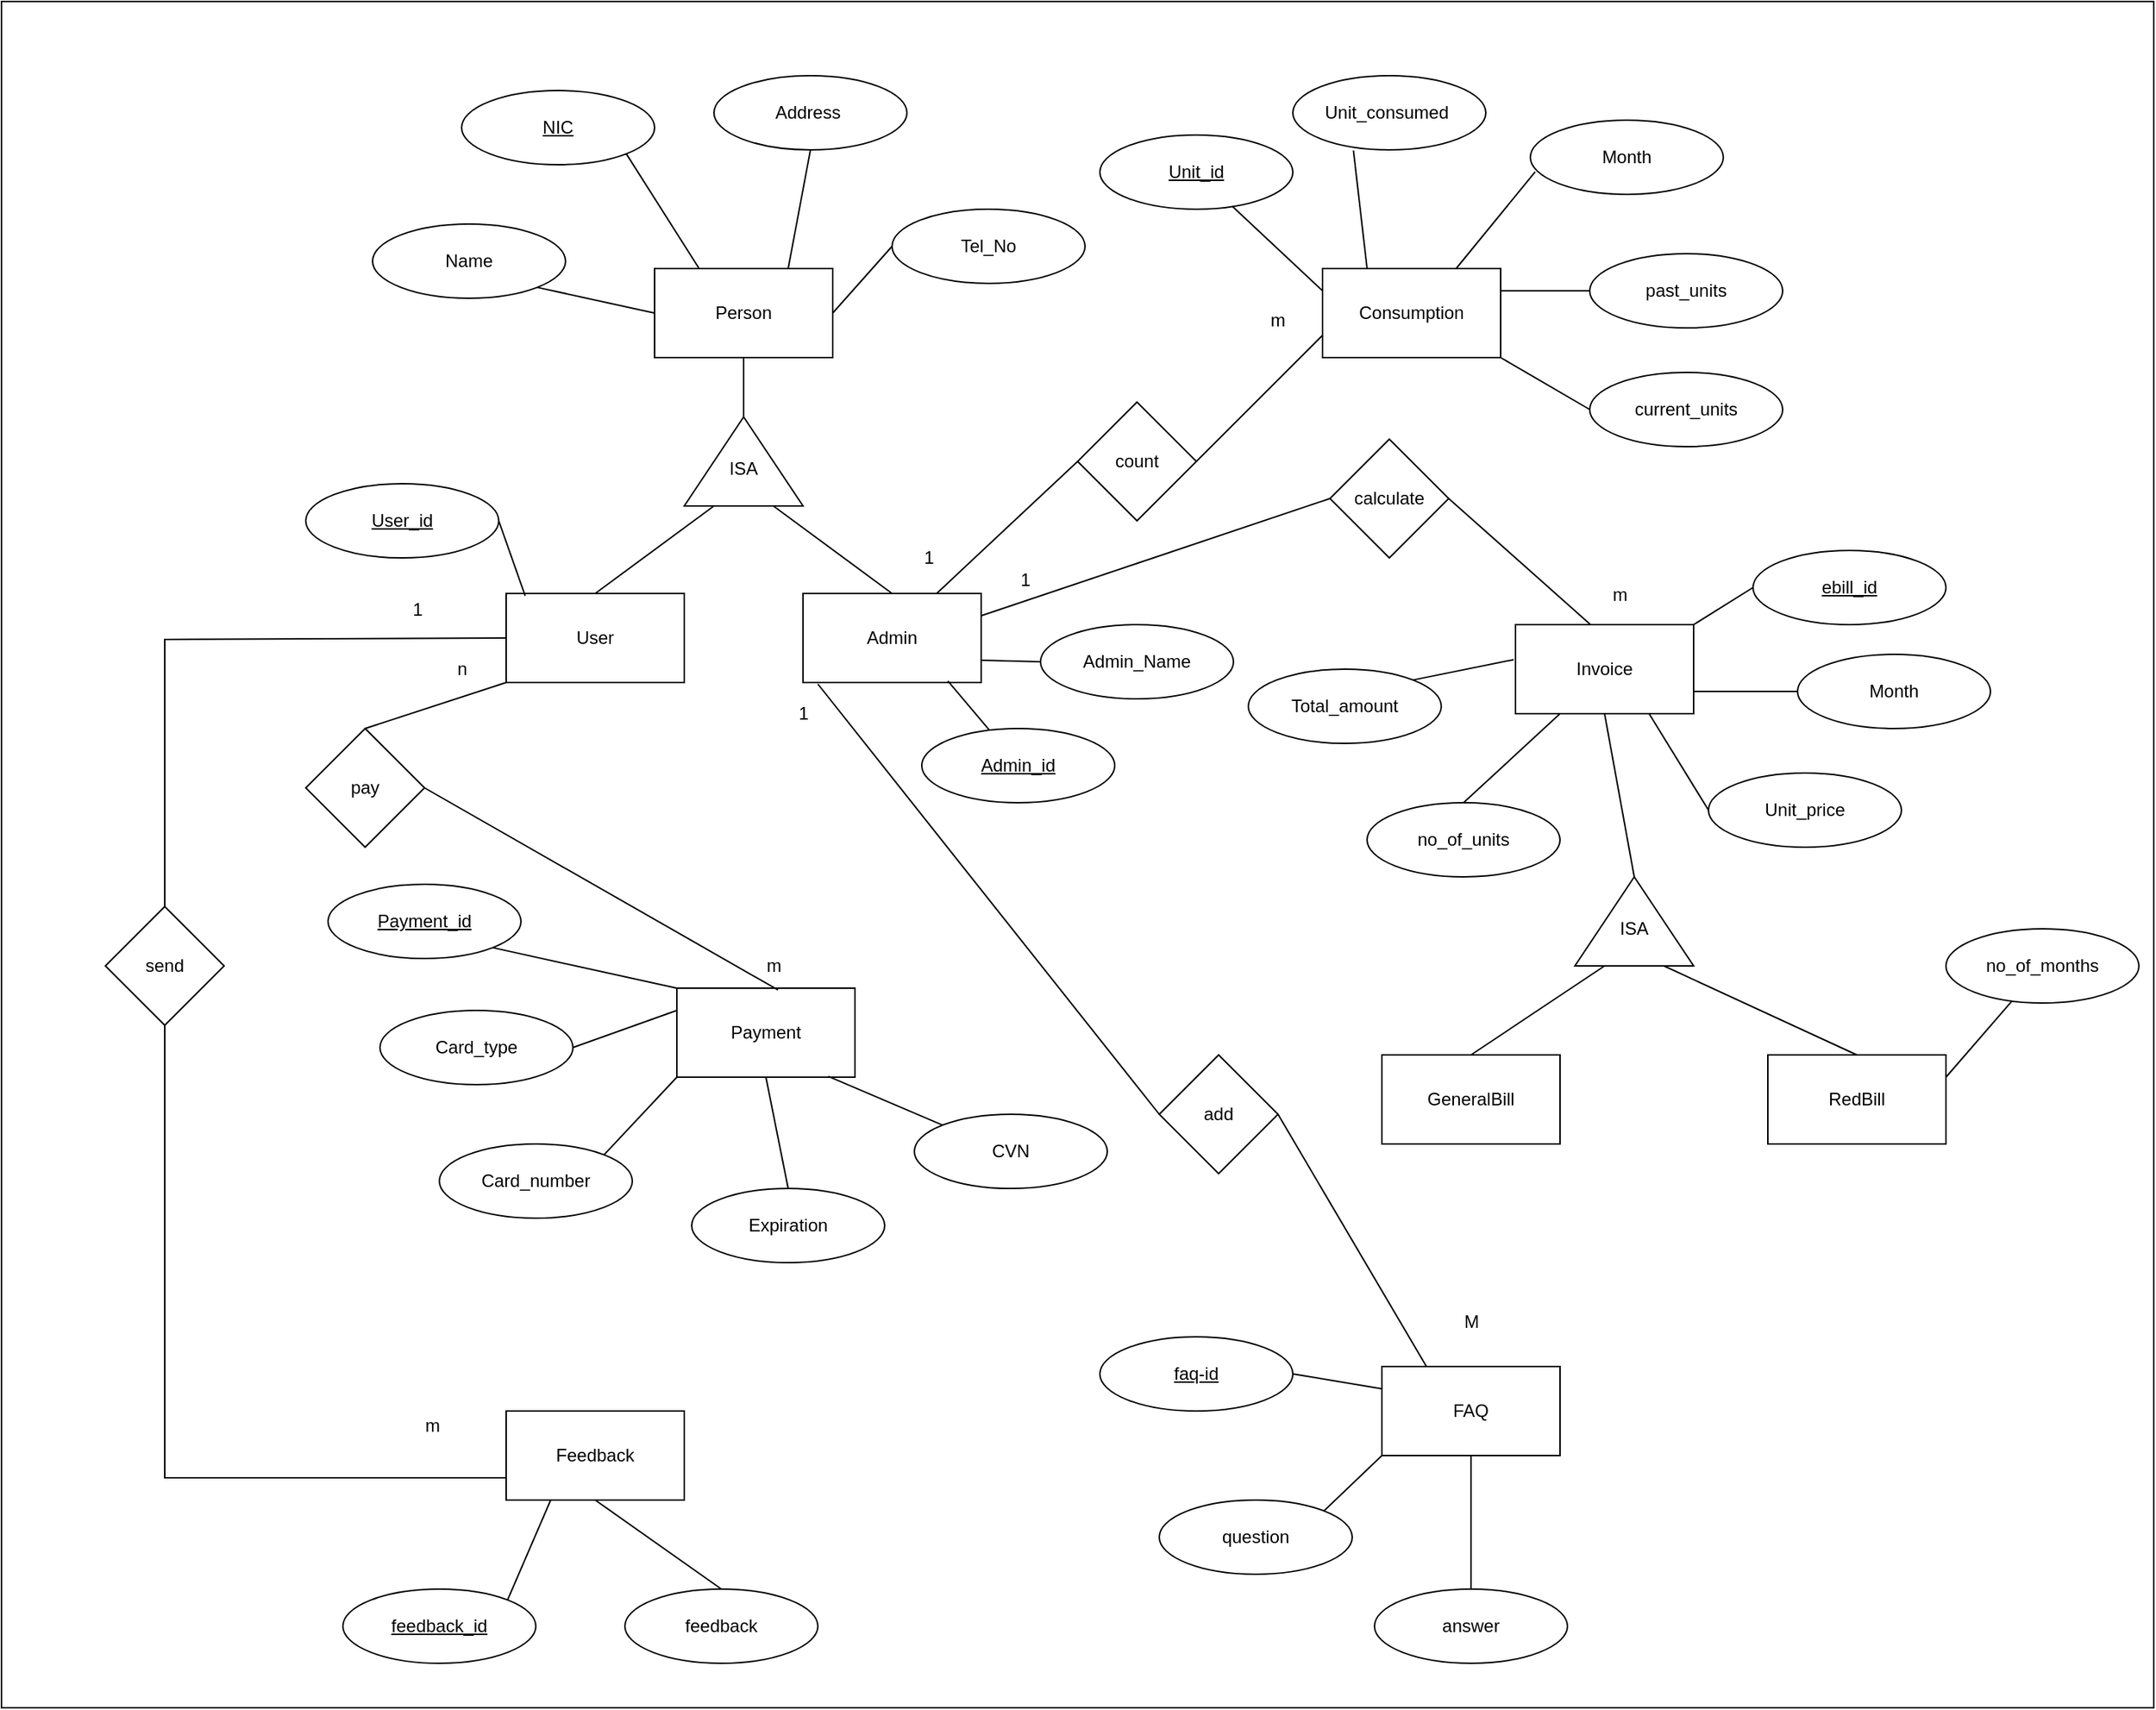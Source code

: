<mxfile version="17.4.6" type="github">
  <diagram id="REATw2IOd7gXNYWE_nQx" name="Page-1">
    <mxGraphModel dx="1888" dy="1613" grid="1" gridSize="10" guides="1" tooltips="1" connect="1" arrows="1" fold="1" page="1" pageScale="1" pageWidth="850" pageHeight="1100" math="0" shadow="0">
      <root>
        <mxCell id="0" />
        <mxCell id="1" parent="0" />
        <mxCell id="LxyQznPDvVsQHDQcbVap-32" value="" style="rounded=0;whiteSpace=wrap;html=1;" vertex="1" parent="1">
          <mxGeometry x="-220" y="-100" width="1450" height="1150" as="geometry" />
        </mxCell>
        <mxCell id="FqQdUzC1CZzXCBDk6_UL-4" value="Admin" style="rounded=0;whiteSpace=wrap;html=1;" parent="1" vertex="1">
          <mxGeometry x="320" y="299" width="120" height="60" as="geometry" />
        </mxCell>
        <mxCell id="FqQdUzC1CZzXCBDk6_UL-5" value="User" style="rounded=0;whiteSpace=wrap;html=1;" parent="1" vertex="1">
          <mxGeometry x="120" y="299" width="120" height="60" as="geometry" />
        </mxCell>
        <mxCell id="FqQdUzC1CZzXCBDk6_UL-6" value="Person" style="rounded=0;whiteSpace=wrap;html=1;" parent="1" vertex="1">
          <mxGeometry x="220" y="80" width="120" height="60" as="geometry" />
        </mxCell>
        <mxCell id="FqQdUzC1CZzXCBDk6_UL-9" value="" style="endArrow=none;html=1;rounded=0;exitX=1;exitY=0.5;exitDx=0;exitDy=0;entryX=0.5;entryY=1;entryDx=0;entryDy=0;" parent="1" source="FqQdUzC1CZzXCBDk6_UL-8" target="FqQdUzC1CZzXCBDk6_UL-6" edge="1">
          <mxGeometry width="50" height="50" relative="1" as="geometry">
            <mxPoint x="400" y="160" as="sourcePoint" />
            <mxPoint x="450" y="110" as="targetPoint" />
          </mxGeometry>
        </mxCell>
        <mxCell id="FqQdUzC1CZzXCBDk6_UL-10" value="" style="endArrow=none;html=1;rounded=0;exitX=0.5;exitY=0;exitDx=0;exitDy=0;entryX=0;entryY=0.25;entryDx=0;entryDy=0;" parent="1" source="FqQdUzC1CZzXCBDk6_UL-5" target="FqQdUzC1CZzXCBDk6_UL-8" edge="1">
          <mxGeometry width="50" height="50" relative="1" as="geometry">
            <mxPoint x="140" y="240" as="sourcePoint" />
            <mxPoint x="190" y="190" as="targetPoint" />
          </mxGeometry>
        </mxCell>
        <mxCell id="FqQdUzC1CZzXCBDk6_UL-11" value="" style="endArrow=none;html=1;rounded=0;exitX=0.5;exitY=0;exitDx=0;exitDy=0;entryX=0;entryY=0.75;entryDx=0;entryDy=0;" parent="1" source="FqQdUzC1CZzXCBDk6_UL-4" target="FqQdUzC1CZzXCBDk6_UL-8" edge="1">
          <mxGeometry width="50" height="50" relative="1" as="geometry">
            <mxPoint x="360" y="250" as="sourcePoint" />
            <mxPoint x="410" y="200" as="targetPoint" />
          </mxGeometry>
        </mxCell>
        <mxCell id="FqQdUzC1CZzXCBDk6_UL-13" value="" style="group" parent="1" vertex="1" connectable="0">
          <mxGeometry x="240" y="180" width="80" height="60" as="geometry" />
        </mxCell>
        <mxCell id="FqQdUzC1CZzXCBDk6_UL-8" value="" style="triangle;whiteSpace=wrap;html=1;rotation=-90;" parent="FqQdUzC1CZzXCBDk6_UL-13" vertex="1">
          <mxGeometry x="10" y="-10" width="60" height="80" as="geometry" />
        </mxCell>
        <mxCell id="FqQdUzC1CZzXCBDk6_UL-12" value="ISA" style="text;html=1;strokeColor=none;fillColor=none;align=center;verticalAlign=middle;whiteSpace=wrap;rounded=0;" parent="FqQdUzC1CZzXCBDk6_UL-13" vertex="1">
          <mxGeometry x="10" y="20" width="60" height="30" as="geometry" />
        </mxCell>
        <mxCell id="FqQdUzC1CZzXCBDk6_UL-14" value="Consumption" style="rounded=0;whiteSpace=wrap;html=1;" parent="1" vertex="1">
          <mxGeometry x="670" y="80" width="120" height="60" as="geometry" />
        </mxCell>
        <mxCell id="FqQdUzC1CZzXCBDk6_UL-15" value="Invoice" style="rounded=0;whiteSpace=wrap;html=1;" parent="1" vertex="1">
          <mxGeometry x="800" y="320" width="120" height="60" as="geometry" />
        </mxCell>
        <mxCell id="FqQdUzC1CZzXCBDk6_UL-16" value="Payment" style="rounded=0;whiteSpace=wrap;html=1;" parent="1" vertex="1">
          <mxGeometry x="235" y="565" width="120" height="60" as="geometry" />
        </mxCell>
        <mxCell id="FqQdUzC1CZzXCBDk6_UL-17" value="FAQ" style="rounded=0;whiteSpace=wrap;html=1;" parent="1" vertex="1">
          <mxGeometry x="710" y="820" width="120" height="60" as="geometry" />
        </mxCell>
        <mxCell id="mUfpHvNTKIatgxwcpQyj-1" value="&lt;u&gt;Unit_id&lt;/u&gt;" style="ellipse;whiteSpace=wrap;html=1;" parent="1" vertex="1">
          <mxGeometry x="520" y="-10" width="130" height="50" as="geometry" />
        </mxCell>
        <mxCell id="B9TyuQoMkJUBBmV3hUPh-34" value="&lt;span&gt;&lt;u&gt;faq-id&lt;/u&gt;&lt;/span&gt;" style="ellipse;whiteSpace=wrap;html=1;" parent="1" vertex="1">
          <mxGeometry x="520" y="800" width="130" height="50" as="geometry" />
        </mxCell>
        <mxCell id="B9TyuQoMkJUBBmV3hUPh-35" value="Card_type" style="ellipse;whiteSpace=wrap;html=1;" parent="1" vertex="1">
          <mxGeometry x="35" y="580" width="130" height="50" as="geometry" />
        </mxCell>
        <mxCell id="B9TyuQoMkJUBBmV3hUPh-36" value="Name" style="ellipse;whiteSpace=wrap;html=1;" parent="1" vertex="1">
          <mxGeometry x="30" y="50" width="130" height="50" as="geometry" />
        </mxCell>
        <mxCell id="B9TyuQoMkJUBBmV3hUPh-37" value="Unit_consumed&amp;nbsp;" style="ellipse;whiteSpace=wrap;html=1;" parent="1" vertex="1">
          <mxGeometry x="650" y="-50" width="130" height="50" as="geometry" />
        </mxCell>
        <mxCell id="B9TyuQoMkJUBBmV3hUPh-38" value="&lt;span&gt;Card_number&lt;/span&gt;" style="ellipse;whiteSpace=wrap;html=1;" parent="1" vertex="1">
          <mxGeometry x="75" y="670" width="130" height="50" as="geometry" />
        </mxCell>
        <mxCell id="B9TyuQoMkJUBBmV3hUPh-39" value="Expiration" style="ellipse;whiteSpace=wrap;html=1;" parent="1" vertex="1">
          <mxGeometry x="245" y="700" width="130" height="50" as="geometry" />
        </mxCell>
        <mxCell id="B9TyuQoMkJUBBmV3hUPh-40" value="CVN" style="ellipse;whiteSpace=wrap;html=1;" parent="1" vertex="1">
          <mxGeometry x="395" y="650" width="130" height="50" as="geometry" />
        </mxCell>
        <mxCell id="B9TyuQoMkJUBBmV3hUPh-41" value="&lt;span&gt;question&lt;/span&gt;" style="ellipse;whiteSpace=wrap;html=1;" parent="1" vertex="1">
          <mxGeometry x="560" y="910" width="130" height="50" as="geometry" />
        </mxCell>
        <mxCell id="B9TyuQoMkJUBBmV3hUPh-42" value="&lt;span&gt;answer&lt;/span&gt;" style="ellipse;whiteSpace=wrap;html=1;" parent="1" vertex="1">
          <mxGeometry x="705" y="970" width="130" height="50" as="geometry" />
        </mxCell>
        <mxCell id="B9TyuQoMkJUBBmV3hUPh-45" value="no_of_units" style="ellipse;whiteSpace=wrap;html=1;" parent="1" vertex="1">
          <mxGeometry x="700" y="440" width="130" height="50" as="geometry" />
        </mxCell>
        <mxCell id="B9TyuQoMkJUBBmV3hUPh-46" value="Unit_price" style="ellipse;whiteSpace=wrap;html=1;" parent="1" vertex="1">
          <mxGeometry x="930" y="420" width="130" height="50" as="geometry" />
        </mxCell>
        <mxCell id="B9TyuQoMkJUBBmV3hUPh-47" value="&lt;span&gt;Total_amount&lt;/span&gt;" style="ellipse;whiteSpace=wrap;html=1;" parent="1" vertex="1">
          <mxGeometry x="620" y="350" width="130" height="50" as="geometry" />
        </mxCell>
        <mxCell id="B9TyuQoMkJUBBmV3hUPh-48" value="Month" style="ellipse;whiteSpace=wrap;html=1;" parent="1" vertex="1">
          <mxGeometry x="990" y="340" width="130" height="50" as="geometry" />
        </mxCell>
        <mxCell id="B9TyuQoMkJUBBmV3hUPh-49" value="&lt;u&gt;ebill_id&lt;/u&gt;" style="ellipse;whiteSpace=wrap;html=1;" parent="1" vertex="1">
          <mxGeometry x="960" y="270" width="130" height="50" as="geometry" />
        </mxCell>
        <mxCell id="B9TyuQoMkJUBBmV3hUPh-50" value="&lt;span&gt;Month&lt;/span&gt;" style="ellipse;whiteSpace=wrap;html=1;" parent="1" vertex="1">
          <mxGeometry x="810" y="-20" width="130" height="50" as="geometry" />
        </mxCell>
        <mxCell id="B9TyuQoMkJUBBmV3hUPh-51" value="past_units" style="ellipse;whiteSpace=wrap;html=1;" parent="1" vertex="1">
          <mxGeometry x="850" y="70" width="130" height="50" as="geometry" />
        </mxCell>
        <mxCell id="B9TyuQoMkJUBBmV3hUPh-52" value="current_units" style="ellipse;whiteSpace=wrap;html=1;" parent="1" vertex="1">
          <mxGeometry x="850" y="150" width="130" height="50" as="geometry" />
        </mxCell>
        <mxCell id="B9TyuQoMkJUBBmV3hUPh-54" value="&lt;u&gt;NIC&lt;/u&gt;" style="ellipse;whiteSpace=wrap;html=1;" parent="1" vertex="1">
          <mxGeometry x="90" y="-40" width="130" height="50" as="geometry" />
        </mxCell>
        <mxCell id="B9TyuQoMkJUBBmV3hUPh-55" value="Address&amp;nbsp;" style="ellipse;whiteSpace=wrap;html=1;" parent="1" vertex="1">
          <mxGeometry x="260" y="-50" width="130" height="50" as="geometry" />
        </mxCell>
        <mxCell id="B9TyuQoMkJUBBmV3hUPh-56" value="Tel_No" style="ellipse;whiteSpace=wrap;html=1;" parent="1" vertex="1">
          <mxGeometry x="380" y="40" width="130" height="50" as="geometry" />
        </mxCell>
        <mxCell id="B9TyuQoMkJUBBmV3hUPh-57" value="&lt;u&gt;Payment_id&lt;/u&gt;" style="ellipse;whiteSpace=wrap;html=1;" parent="1" vertex="1">
          <mxGeometry y="495" width="130" height="50" as="geometry" />
        </mxCell>
        <mxCell id="B9TyuQoMkJUBBmV3hUPh-58" value="" style="endArrow=none;html=1;rounded=0;exitX=1;exitY=0.5;exitDx=0;exitDy=0;entryX=0;entryY=0.5;entryDx=0;entryDy=0;" parent="1" source="FqQdUzC1CZzXCBDk6_UL-6" target="B9TyuQoMkJUBBmV3hUPh-56" edge="1">
          <mxGeometry width="50" height="50" relative="1" as="geometry">
            <mxPoint x="390" y="190" as="sourcePoint" />
            <mxPoint x="440" y="140" as="targetPoint" />
          </mxGeometry>
        </mxCell>
        <mxCell id="B9TyuQoMkJUBBmV3hUPh-59" value="" style="endArrow=none;html=1;rounded=0;exitX=0.75;exitY=0;exitDx=0;exitDy=0;entryX=0.5;entryY=1;entryDx=0;entryDy=0;" parent="1" source="FqQdUzC1CZzXCBDk6_UL-6" target="B9TyuQoMkJUBBmV3hUPh-55" edge="1">
          <mxGeometry width="50" height="50" relative="1" as="geometry">
            <mxPoint x="350" y="120" as="sourcePoint" />
            <mxPoint x="389.038" y="82.678" as="targetPoint" />
          </mxGeometry>
        </mxCell>
        <mxCell id="B9TyuQoMkJUBBmV3hUPh-60" value="" style="endArrow=none;html=1;rounded=0;exitX=0.25;exitY=0;exitDx=0;exitDy=0;entryX=1;entryY=1;entryDx=0;entryDy=0;" parent="1" source="FqQdUzC1CZzXCBDk6_UL-6" target="B9TyuQoMkJUBBmV3hUPh-54" edge="1">
          <mxGeometry width="50" height="50" relative="1" as="geometry">
            <mxPoint x="320" y="90" as="sourcePoint" />
            <mxPoint x="335" y="10" as="targetPoint" />
          </mxGeometry>
        </mxCell>
        <mxCell id="B9TyuQoMkJUBBmV3hUPh-62" value="" style="endArrow=none;html=1;rounded=0;exitX=0;exitY=0.5;exitDx=0;exitDy=0;entryX=1;entryY=1;entryDx=0;entryDy=0;" parent="1" source="FqQdUzC1CZzXCBDk6_UL-6" target="B9TyuQoMkJUBBmV3hUPh-36" edge="1">
          <mxGeometry width="50" height="50" relative="1" as="geometry">
            <mxPoint x="230" y="105" as="sourcePoint" />
            <mxPoint x="160" y="85" as="targetPoint" />
          </mxGeometry>
        </mxCell>
        <mxCell id="B9TyuQoMkJUBBmV3hUPh-63" value="" style="endArrow=none;html=1;rounded=0;exitX=0;exitY=0.25;exitDx=0;exitDy=0;entryX=0.686;entryY=0.96;entryDx=0;entryDy=0;entryPerimeter=0;" parent="1" source="FqQdUzC1CZzXCBDk6_UL-14" target="mUfpHvNTKIatgxwcpQyj-1" edge="1">
          <mxGeometry width="50" height="50" relative="1" as="geometry">
            <mxPoint x="570" as="sourcePoint" />
            <mxPoint x="280" y="-35" as="targetPoint" />
          </mxGeometry>
        </mxCell>
        <mxCell id="B9TyuQoMkJUBBmV3hUPh-64" value="" style="endArrow=none;html=1;rounded=0;exitX=0.25;exitY=0;exitDx=0;exitDy=0;entryX=0.314;entryY=1.008;entryDx=0;entryDy=0;entryPerimeter=0;" parent="1" source="FqQdUzC1CZzXCBDk6_UL-14" target="B9TyuQoMkJUBBmV3hUPh-37" edge="1">
          <mxGeometry width="50" height="50" relative="1" as="geometry">
            <mxPoint x="677.6" y="113.58" as="sourcePoint" />
            <mxPoint x="630.36" y="71.2" as="targetPoint" />
          </mxGeometry>
        </mxCell>
        <mxCell id="B9TyuQoMkJUBBmV3hUPh-65" value="" style="endArrow=none;html=1;rounded=0;exitX=0.75;exitY=0;exitDx=0;exitDy=0;entryX=0.025;entryY=0.696;entryDx=0;entryDy=0;entryPerimeter=0;" parent="1" source="FqQdUzC1CZzXCBDk6_UL-14" target="B9TyuQoMkJUBBmV3hUPh-50" edge="1">
          <mxGeometry width="50" height="50" relative="1" as="geometry">
            <mxPoint x="710" y="90" as="sourcePoint" />
            <mxPoint x="700.82" y="10.4" as="targetPoint" />
          </mxGeometry>
        </mxCell>
        <mxCell id="B9TyuQoMkJUBBmV3hUPh-66" value="" style="endArrow=none;html=1;rounded=0;exitX=1;exitY=0.25;exitDx=0;exitDy=0;entryX=0;entryY=0.5;entryDx=0;entryDy=0;" parent="1" source="FqQdUzC1CZzXCBDk6_UL-14" target="B9TyuQoMkJUBBmV3hUPh-51" edge="1">
          <mxGeometry width="50" height="50" relative="1" as="geometry">
            <mxPoint x="770" y="90" as="sourcePoint" />
            <mxPoint x="823.25" y="24.8" as="targetPoint" />
          </mxGeometry>
        </mxCell>
        <mxCell id="B9TyuQoMkJUBBmV3hUPh-67" value="" style="endArrow=none;html=1;rounded=0;exitX=1;exitY=1;exitDx=0;exitDy=0;entryX=0;entryY=0.5;entryDx=0;entryDy=0;" parent="1" source="FqQdUzC1CZzXCBDk6_UL-14" target="B9TyuQoMkJUBBmV3hUPh-52" edge="1">
          <mxGeometry width="50" height="50" relative="1" as="geometry">
            <mxPoint x="800" y="105" as="sourcePoint" />
            <mxPoint x="860" y="105" as="targetPoint" />
          </mxGeometry>
        </mxCell>
        <mxCell id="B9TyuQoMkJUBBmV3hUPh-68" value="" style="endArrow=none;html=1;rounded=0;exitX=1;exitY=0;exitDx=0;exitDy=0;entryX=-0.01;entryY=0.393;entryDx=0;entryDy=0;entryPerimeter=0;" parent="1" source="B9TyuQoMkJUBBmV3hUPh-47" target="FqQdUzC1CZzXCBDk6_UL-15" edge="1">
          <mxGeometry width="50" height="50" relative="1" as="geometry">
            <mxPoint x="730" y="300" as="sourcePoint" />
            <mxPoint x="780" y="250" as="targetPoint" />
          </mxGeometry>
        </mxCell>
        <mxCell id="B9TyuQoMkJUBBmV3hUPh-69" value="" style="endArrow=none;html=1;rounded=0;exitX=0.5;exitY=0;exitDx=0;exitDy=0;entryX=0.25;entryY=1;entryDx=0;entryDy=0;" parent="1" source="B9TyuQoMkJUBBmV3hUPh-45" target="FqQdUzC1CZzXCBDk6_UL-15" edge="1">
          <mxGeometry width="50" height="50" relative="1" as="geometry">
            <mxPoint x="750.36" y="381.6" as="sourcePoint" />
            <mxPoint x="808.8" y="353.58" as="targetPoint" />
          </mxGeometry>
        </mxCell>
        <mxCell id="B9TyuQoMkJUBBmV3hUPh-70" value="" style="endArrow=none;html=1;rounded=0;exitX=0;exitY=0.5;exitDx=0;exitDy=0;entryX=0.75;entryY=1;entryDx=0;entryDy=0;" parent="1" source="B9TyuQoMkJUBBmV3hUPh-46" target="FqQdUzC1CZzXCBDk6_UL-15" edge="1">
          <mxGeometry width="50" height="50" relative="1" as="geometry">
            <mxPoint x="760.36" y="391.6" as="sourcePoint" />
            <mxPoint x="818.8" y="363.58" as="targetPoint" />
          </mxGeometry>
        </mxCell>
        <mxCell id="B9TyuQoMkJUBBmV3hUPh-71" value="" style="endArrow=none;html=1;rounded=0;exitX=0;exitY=0.5;exitDx=0;exitDy=0;entryX=1;entryY=0.75;entryDx=0;entryDy=0;" parent="1" source="B9TyuQoMkJUBBmV3hUPh-48" target="FqQdUzC1CZzXCBDk6_UL-15" edge="1">
          <mxGeometry width="50" height="50" relative="1" as="geometry">
            <mxPoint x="940" y="455" as="sourcePoint" />
            <mxPoint x="900" y="390" as="targetPoint" />
          </mxGeometry>
        </mxCell>
        <mxCell id="B9TyuQoMkJUBBmV3hUPh-72" value="" style="endArrow=none;html=1;rounded=0;exitX=0;exitY=0.5;exitDx=0;exitDy=0;entryX=1;entryY=0;entryDx=0;entryDy=0;" parent="1" source="B9TyuQoMkJUBBmV3hUPh-49" target="FqQdUzC1CZzXCBDk6_UL-15" edge="1">
          <mxGeometry width="50" height="50" relative="1" as="geometry">
            <mxPoint x="950" y="465" as="sourcePoint" />
            <mxPoint x="910" y="400" as="targetPoint" />
          </mxGeometry>
        </mxCell>
        <mxCell id="B9TyuQoMkJUBBmV3hUPh-73" value="" style="endArrow=none;html=1;rounded=0;exitX=1;exitY=1;exitDx=0;exitDy=0;entryX=0;entryY=0;entryDx=0;entryDy=0;" parent="1" source="B9TyuQoMkJUBBmV3hUPh-57" target="FqQdUzC1CZzXCBDk6_UL-16" edge="1">
          <mxGeometry width="50" height="50" relative="1" as="geometry">
            <mxPoint x="255" y="530" as="sourcePoint" />
            <mxPoint x="305" y="480" as="targetPoint" />
          </mxGeometry>
        </mxCell>
        <mxCell id="B9TyuQoMkJUBBmV3hUPh-74" value="" style="endArrow=none;html=1;rounded=0;exitX=1;exitY=0.5;exitDx=0;exitDy=0;entryX=0;entryY=0.25;entryDx=0;entryDy=0;" parent="1" source="B9TyuQoMkJUBBmV3hUPh-35" target="FqQdUzC1CZzXCBDk6_UL-16" edge="1">
          <mxGeometry width="50" height="50" relative="1" as="geometry">
            <mxPoint x="195.962" y="532.678" as="sourcePoint" />
            <mxPoint x="245" y="575" as="targetPoint" />
          </mxGeometry>
        </mxCell>
        <mxCell id="B9TyuQoMkJUBBmV3hUPh-75" value="" style="endArrow=none;html=1;rounded=0;exitX=1;exitY=0;exitDx=0;exitDy=0;entryX=0;entryY=1;entryDx=0;entryDy=0;" parent="1" source="B9TyuQoMkJUBBmV3hUPh-38" target="FqQdUzC1CZzXCBDk6_UL-16" edge="1">
          <mxGeometry width="50" height="50" relative="1" as="geometry">
            <mxPoint x="165" y="585" as="sourcePoint" />
            <mxPoint x="245" y="590" as="targetPoint" />
          </mxGeometry>
        </mxCell>
        <mxCell id="B9TyuQoMkJUBBmV3hUPh-76" value="" style="endArrow=none;html=1;rounded=0;exitX=0.5;exitY=0;exitDx=0;exitDy=0;entryX=0.5;entryY=1;entryDx=0;entryDy=0;" parent="1" source="B9TyuQoMkJUBBmV3hUPh-39" target="FqQdUzC1CZzXCBDk6_UL-16" edge="1">
          <mxGeometry width="50" height="50" relative="1" as="geometry">
            <mxPoint x="205.962" y="667.322" as="sourcePoint" />
            <mxPoint x="245" y="635" as="targetPoint" />
          </mxGeometry>
        </mxCell>
        <mxCell id="B9TyuQoMkJUBBmV3hUPh-77" value="" style="endArrow=none;html=1;rounded=0;exitX=0;exitY=0;exitDx=0;exitDy=0;entryX=0.85;entryY=0.99;entryDx=0;entryDy=0;entryPerimeter=0;" parent="1" source="B9TyuQoMkJUBBmV3hUPh-40" target="FqQdUzC1CZzXCBDk6_UL-16" edge="1">
          <mxGeometry width="50" height="50" relative="1" as="geometry">
            <mxPoint x="320" y="700" as="sourcePoint" />
            <mxPoint x="305" y="635" as="targetPoint" />
          </mxGeometry>
        </mxCell>
        <mxCell id="B9TyuQoMkJUBBmV3hUPh-78" value="" style="endArrow=none;html=1;rounded=0;exitX=1;exitY=0.5;exitDx=0;exitDy=0;entryX=0;entryY=0.25;entryDx=0;entryDy=0;" parent="1" source="B9TyuQoMkJUBBmV3hUPh-34" target="FqQdUzC1CZzXCBDk6_UL-17" edge="1">
          <mxGeometry width="50" height="50" relative="1" as="geometry">
            <mxPoint x="680" y="800" as="sourcePoint" />
            <mxPoint x="730" y="750" as="targetPoint" />
          </mxGeometry>
        </mxCell>
        <mxCell id="B9TyuQoMkJUBBmV3hUPh-79" value="" style="endArrow=none;html=1;rounded=0;exitX=1;exitY=0;exitDx=0;exitDy=0;entryX=0;entryY=1;entryDx=0;entryDy=0;" parent="1" source="B9TyuQoMkJUBBmV3hUPh-41" target="FqQdUzC1CZzXCBDk6_UL-17" edge="1">
          <mxGeometry width="50" height="50" relative="1" as="geometry">
            <mxPoint x="660" y="835" as="sourcePoint" />
            <mxPoint x="720" y="845" as="targetPoint" />
          </mxGeometry>
        </mxCell>
        <mxCell id="B9TyuQoMkJUBBmV3hUPh-80" value="" style="endArrow=none;html=1;rounded=0;exitX=0.5;exitY=0;exitDx=0;exitDy=0;entryX=0.5;entryY=1;entryDx=0;entryDy=0;" parent="1" source="B9TyuQoMkJUBBmV3hUPh-42" target="FqQdUzC1CZzXCBDk6_UL-17" edge="1">
          <mxGeometry width="50" height="50" relative="1" as="geometry">
            <mxPoint x="680.962" y="927.322" as="sourcePoint" />
            <mxPoint x="720" y="890" as="targetPoint" />
          </mxGeometry>
        </mxCell>
        <mxCell id="B9TyuQoMkJUBBmV3hUPh-85" value="&lt;u&gt;User_id&lt;/u&gt;" style="ellipse;whiteSpace=wrap;html=1;" parent="1" vertex="1">
          <mxGeometry x="-15" y="225" width="130" height="50" as="geometry" />
        </mxCell>
        <mxCell id="B9TyuQoMkJUBBmV3hUPh-87" value="" style="endArrow=none;html=1;rounded=0;exitX=0.107;exitY=0.027;exitDx=0;exitDy=0;entryX=1;entryY=0.5;entryDx=0;entryDy=0;exitPerimeter=0;" parent="1" source="FqQdUzC1CZzXCBDk6_UL-5" target="B9TyuQoMkJUBBmV3hUPh-85" edge="1">
          <mxGeometry width="50" height="50" relative="1" as="geometry">
            <mxPoint x="100.39" y="316.4" as="sourcePoint" />
            <mxPoint x="20.0" y="359.0" as="targetPoint" />
          </mxGeometry>
        </mxCell>
        <mxCell id="B9TyuQoMkJUBBmV3hUPh-89" value="&lt;u&gt;Admin_id&lt;/u&gt;" style="ellipse;whiteSpace=wrap;html=1;" parent="1" vertex="1">
          <mxGeometry x="400" y="390" width="130" height="50" as="geometry" />
        </mxCell>
        <mxCell id="B9TyuQoMkJUBBmV3hUPh-90" value="Admin_Name" style="ellipse;whiteSpace=wrap;html=1;" parent="1" vertex="1">
          <mxGeometry x="480" y="320" width="130" height="50" as="geometry" />
        </mxCell>
        <mxCell id="B9TyuQoMkJUBBmV3hUPh-91" value="" style="endArrow=none;html=1;rounded=0;entryX=0.813;entryY=0.983;entryDx=0;entryDy=0;exitX=0.351;exitY=0.024;exitDx=0;exitDy=0;exitPerimeter=0;entryPerimeter=0;" parent="1" source="B9TyuQoMkJUBBmV3hUPh-89" target="FqQdUzC1CZzXCBDk6_UL-4" edge="1">
          <mxGeometry width="50" height="50" relative="1" as="geometry">
            <mxPoint x="260" y="470" as="sourcePoint" />
            <mxPoint x="310" y="420" as="targetPoint" />
          </mxGeometry>
        </mxCell>
        <mxCell id="B9TyuQoMkJUBBmV3hUPh-92" value="" style="endArrow=none;html=1;rounded=0;exitX=1;exitY=0.75;exitDx=0;exitDy=0;entryX=0;entryY=0.5;entryDx=0;entryDy=0;" parent="1" source="FqQdUzC1CZzXCBDk6_UL-4" target="B9TyuQoMkJUBBmV3hUPh-90" edge="1">
          <mxGeometry width="50" height="50" relative="1" as="geometry">
            <mxPoint x="480" y="300" as="sourcePoint" />
            <mxPoint x="530" y="250" as="targetPoint" />
          </mxGeometry>
        </mxCell>
        <mxCell id="bvBRy7_EH2xUKo3pj4ih-1" value="" style="group" parent="1" vertex="1" connectable="0">
          <mxGeometry x="840" y="490" width="80" height="60" as="geometry" />
        </mxCell>
        <mxCell id="bvBRy7_EH2xUKo3pj4ih-2" value="" style="triangle;whiteSpace=wrap;html=1;rotation=-90;" parent="bvBRy7_EH2xUKo3pj4ih-1" vertex="1">
          <mxGeometry x="10" y="-10" width="60" height="80" as="geometry" />
        </mxCell>
        <mxCell id="bvBRy7_EH2xUKo3pj4ih-3" value="ISA" style="text;html=1;strokeColor=none;fillColor=none;align=center;verticalAlign=middle;whiteSpace=wrap;rounded=0;" parent="bvBRy7_EH2xUKo3pj4ih-1" vertex="1">
          <mxGeometry x="10" y="20" width="60" height="30" as="geometry" />
        </mxCell>
        <mxCell id="bvBRy7_EH2xUKo3pj4ih-5" value="RedBill" style="rounded=0;whiteSpace=wrap;html=1;" parent="1" vertex="1">
          <mxGeometry x="970" y="610" width="120" height="60" as="geometry" />
        </mxCell>
        <mxCell id="bvBRy7_EH2xUKo3pj4ih-6" value="GeneralBill" style="rounded=0;whiteSpace=wrap;html=1;" parent="1" vertex="1">
          <mxGeometry x="710" y="610" width="120" height="60" as="geometry" />
        </mxCell>
        <mxCell id="bvBRy7_EH2xUKo3pj4ih-7" value="" style="endArrow=none;html=1;rounded=0;exitX=1;exitY=0.5;exitDx=0;exitDy=0;entryX=0.5;entryY=1;entryDx=0;entryDy=0;" parent="1" source="bvBRy7_EH2xUKo3pj4ih-2" target="FqQdUzC1CZzXCBDk6_UL-15" edge="1">
          <mxGeometry width="50" height="50" relative="1" as="geometry">
            <mxPoint x="775" y="450" as="sourcePoint" />
            <mxPoint x="840" y="390" as="targetPoint" />
          </mxGeometry>
        </mxCell>
        <mxCell id="bvBRy7_EH2xUKo3pj4ih-8" value="" style="endArrow=none;html=1;rounded=0;exitX=0.5;exitY=0;exitDx=0;exitDy=0;entryX=0;entryY=0.25;entryDx=0;entryDy=0;" parent="1" source="bvBRy7_EH2xUKo3pj4ih-6" target="bvBRy7_EH2xUKo3pj4ih-2" edge="1">
          <mxGeometry width="50" height="50" relative="1" as="geometry">
            <mxPoint x="890" y="500" as="sourcePoint" />
            <mxPoint x="870" y="390" as="targetPoint" />
          </mxGeometry>
        </mxCell>
        <mxCell id="bvBRy7_EH2xUKo3pj4ih-9" value="" style="endArrow=none;html=1;rounded=0;exitX=0.5;exitY=0;exitDx=0;exitDy=0;entryX=0;entryY=0.75;entryDx=0;entryDy=0;" parent="1" source="bvBRy7_EH2xUKo3pj4ih-5" target="bvBRy7_EH2xUKo3pj4ih-2" edge="1">
          <mxGeometry width="50" height="50" relative="1" as="geometry">
            <mxPoint x="780" y="620" as="sourcePoint" />
            <mxPoint x="870" y="560" as="targetPoint" />
          </mxGeometry>
        </mxCell>
        <mxCell id="bvBRy7_EH2xUKo3pj4ih-10" value="no_of_months" style="ellipse;whiteSpace=wrap;html=1;" parent="1" vertex="1">
          <mxGeometry x="1090" y="525" width="130" height="50" as="geometry" />
        </mxCell>
        <mxCell id="bvBRy7_EH2xUKo3pj4ih-12" value="" style="endArrow=none;html=1;rounded=0;entryX=1;entryY=0.25;entryDx=0;entryDy=0;" parent="1" source="bvBRy7_EH2xUKo3pj4ih-10" target="bvBRy7_EH2xUKo3pj4ih-5" edge="1">
          <mxGeometry width="50" height="50" relative="1" as="geometry">
            <mxPoint x="1040" y="620" as="sourcePoint" />
            <mxPoint x="910" y="560" as="targetPoint" />
          </mxGeometry>
        </mxCell>
        <mxCell id="bvBRy7_EH2xUKo3pj4ih-13" value="Feedback" style="rounded=0;whiteSpace=wrap;html=1;" parent="1" vertex="1">
          <mxGeometry x="120" y="850" width="120" height="60" as="geometry" />
        </mxCell>
        <mxCell id="bvBRy7_EH2xUKo3pj4ih-15" value="&lt;u&gt;feedback_id&lt;/u&gt;" style="ellipse;whiteSpace=wrap;html=1;" parent="1" vertex="1">
          <mxGeometry x="10" y="970" width="130" height="50" as="geometry" />
        </mxCell>
        <mxCell id="bvBRy7_EH2xUKo3pj4ih-16" value="&lt;span&gt;feedback&lt;/span&gt;" style="ellipse;whiteSpace=wrap;html=1;" parent="1" vertex="1">
          <mxGeometry x="200" y="970" width="130" height="50" as="geometry" />
        </mxCell>
        <mxCell id="bvBRy7_EH2xUKo3pj4ih-18" value="" style="endArrow=none;html=1;rounded=0;exitX=1;exitY=0;exitDx=0;exitDy=0;entryX=0.25;entryY=1;entryDx=0;entryDy=0;" parent="1" source="bvBRy7_EH2xUKo3pj4ih-15" target="bvBRy7_EH2xUKo3pj4ih-13" edge="1">
          <mxGeometry width="50" height="50" relative="1" as="geometry">
            <mxPoint x="1070" y="825" as="sourcePoint" />
            <mxPoint x="1130" y="835" as="targetPoint" />
          </mxGeometry>
        </mxCell>
        <mxCell id="bvBRy7_EH2xUKo3pj4ih-19" value="" style="endArrow=none;html=1;rounded=0;exitX=0.5;exitY=0;exitDx=0;exitDy=0;entryX=0.5;entryY=1;entryDx=0;entryDy=0;" parent="1" source="bvBRy7_EH2xUKo3pj4ih-16" target="bvBRy7_EH2xUKo3pj4ih-13" edge="1">
          <mxGeometry width="50" height="50" relative="1" as="geometry">
            <mxPoint x="1090.962" y="917.322" as="sourcePoint" />
            <mxPoint x="1130" y="880" as="targetPoint" />
          </mxGeometry>
        </mxCell>
        <mxCell id="LxyQznPDvVsQHDQcbVap-2" value="count" style="rhombus;whiteSpace=wrap;html=1;" vertex="1" parent="1">
          <mxGeometry x="505" y="170" width="80" height="80" as="geometry" />
        </mxCell>
        <mxCell id="LxyQznPDvVsQHDQcbVap-3" value="" style="endArrow=none;html=1;rounded=0;entryX=0;entryY=0.75;entryDx=0;entryDy=0;exitX=1;exitY=0.5;exitDx=0;exitDy=0;" edge="1" parent="1" source="LxyQznPDvVsQHDQcbVap-2" target="FqQdUzC1CZzXCBDk6_UL-14">
          <mxGeometry width="50" height="50" relative="1" as="geometry">
            <mxPoint x="550" y="260" as="sourcePoint" />
            <mxPoint x="600" y="210" as="targetPoint" />
          </mxGeometry>
        </mxCell>
        <mxCell id="LxyQznPDvVsQHDQcbVap-5" value="" style="endArrow=none;html=1;rounded=0;exitX=0.75;exitY=0;exitDx=0;exitDy=0;" edge="1" parent="1" source="FqQdUzC1CZzXCBDk6_UL-4">
          <mxGeometry width="50" height="50" relative="1" as="geometry">
            <mxPoint x="455" y="260" as="sourcePoint" />
            <mxPoint x="505" y="210" as="targetPoint" />
          </mxGeometry>
        </mxCell>
        <mxCell id="LxyQznPDvVsQHDQcbVap-6" value="m" style="text;html=1;strokeColor=none;fillColor=none;align=center;verticalAlign=middle;whiteSpace=wrap;rounded=0;" vertex="1" parent="1">
          <mxGeometry x="610" y="100" width="60" height="30" as="geometry" />
        </mxCell>
        <mxCell id="LxyQznPDvVsQHDQcbVap-7" value="1" style="text;html=1;strokeColor=none;fillColor=none;align=center;verticalAlign=middle;whiteSpace=wrap;rounded=0;" vertex="1" parent="1">
          <mxGeometry x="375" y="260" width="60" height="30" as="geometry" />
        </mxCell>
        <mxCell id="LxyQznPDvVsQHDQcbVap-11" value="add" style="rhombus;whiteSpace=wrap;html=1;" vertex="1" parent="1">
          <mxGeometry x="560" y="610" width="80" height="80" as="geometry" />
        </mxCell>
        <mxCell id="LxyQznPDvVsQHDQcbVap-12" value="" style="endArrow=none;html=1;rounded=0;entryX=0;entryY=0.5;entryDx=0;entryDy=0;" edge="1" parent="1" target="LxyQznPDvVsQHDQcbVap-11">
          <mxGeometry width="50" height="50" relative="1" as="geometry">
            <mxPoint x="330" y="360" as="sourcePoint" />
            <mxPoint x="480" y="410" as="targetPoint" />
          </mxGeometry>
        </mxCell>
        <mxCell id="LxyQznPDvVsQHDQcbVap-13" value="" style="endArrow=none;html=1;rounded=0;entryX=1;entryY=0.5;entryDx=0;entryDy=0;exitX=0.25;exitY=0;exitDx=0;exitDy=0;" edge="1" parent="1" source="FqQdUzC1CZzXCBDk6_UL-17" target="LxyQznPDvVsQHDQcbVap-11">
          <mxGeometry width="50" height="50" relative="1" as="geometry">
            <mxPoint x="430" y="660" as="sourcePoint" />
            <mxPoint x="480" y="610" as="targetPoint" />
          </mxGeometry>
        </mxCell>
        <mxCell id="LxyQznPDvVsQHDQcbVap-14" value="1" style="text;html=1;align=center;verticalAlign=middle;resizable=0;points=[];autosize=1;strokeColor=none;fillColor=none;" vertex="1" parent="1">
          <mxGeometry x="310" y="370" width="20" height="20" as="geometry" />
        </mxCell>
        <mxCell id="LxyQznPDvVsQHDQcbVap-15" value="M" style="text;html=1;align=center;verticalAlign=middle;resizable=0;points=[];autosize=1;strokeColor=none;fillColor=none;" vertex="1" parent="1">
          <mxGeometry x="755" y="780" width="30" height="20" as="geometry" />
        </mxCell>
        <mxCell id="LxyQznPDvVsQHDQcbVap-16" value="pay" style="rhombus;whiteSpace=wrap;html=1;" vertex="1" parent="1">
          <mxGeometry x="-15" y="390" width="80" height="80" as="geometry" />
        </mxCell>
        <mxCell id="LxyQznPDvVsQHDQcbVap-17" value="" style="endArrow=none;html=1;rounded=0;entryX=1;entryY=0.5;entryDx=0;entryDy=0;exitX=0.568;exitY=0.02;exitDx=0;exitDy=0;exitPerimeter=0;" edge="1" parent="1" source="FqQdUzC1CZzXCBDk6_UL-16" target="LxyQznPDvVsQHDQcbVap-16">
          <mxGeometry width="50" height="50" relative="1" as="geometry">
            <mxPoint x="310" y="570" as="sourcePoint" />
            <mxPoint x="400" y="510" as="targetPoint" />
          </mxGeometry>
        </mxCell>
        <mxCell id="LxyQznPDvVsQHDQcbVap-18" value="" style="endArrow=none;html=1;rounded=0;entryX=0;entryY=1;entryDx=0;entryDy=0;exitX=0.5;exitY=0;exitDx=0;exitDy=0;" edge="1" parent="1" source="LxyQznPDvVsQHDQcbVap-16" target="FqQdUzC1CZzXCBDk6_UL-5">
          <mxGeometry width="50" height="50" relative="1" as="geometry">
            <mxPoint x="60" y="380" as="sourcePoint" />
            <mxPoint x="110" y="330" as="targetPoint" />
          </mxGeometry>
        </mxCell>
        <mxCell id="LxyQznPDvVsQHDQcbVap-19" value="n" style="text;html=1;align=center;verticalAlign=middle;resizable=0;points=[];autosize=1;strokeColor=none;fillColor=none;" vertex="1" parent="1">
          <mxGeometry x="80" y="340" width="20" height="20" as="geometry" />
        </mxCell>
        <mxCell id="LxyQznPDvVsQHDQcbVap-20" value="m" style="text;html=1;align=center;verticalAlign=middle;resizable=0;points=[];autosize=1;strokeColor=none;fillColor=none;" vertex="1" parent="1">
          <mxGeometry x="285" y="540" width="30" height="20" as="geometry" />
        </mxCell>
        <mxCell id="LxyQznPDvVsQHDQcbVap-21" value="send" style="rhombus;whiteSpace=wrap;html=1;" vertex="1" parent="1">
          <mxGeometry x="-150" y="510" width="80" height="80" as="geometry" />
        </mxCell>
        <mxCell id="LxyQznPDvVsQHDQcbVap-22" value="" style="endArrow=none;html=1;rounded=0;exitX=0.5;exitY=0;exitDx=0;exitDy=0;entryX=0;entryY=0.5;entryDx=0;entryDy=0;" edge="1" parent="1" source="LxyQznPDvVsQHDQcbVap-21" target="FqQdUzC1CZzXCBDk6_UL-5">
          <mxGeometry width="50" height="50" relative="1" as="geometry">
            <mxPoint x="-120" y="480" as="sourcePoint" />
            <mxPoint x="-70" y="430" as="targetPoint" />
            <Array as="points">
              <mxPoint x="-110" y="330" />
            </Array>
          </mxGeometry>
        </mxCell>
        <mxCell id="LxyQznPDvVsQHDQcbVap-23" value="" style="endArrow=none;html=1;rounded=0;entryX=0.5;entryY=1;entryDx=0;entryDy=0;exitX=0;exitY=0.75;exitDx=0;exitDy=0;" edge="1" parent="1" source="bvBRy7_EH2xUKo3pj4ih-13" target="LxyQznPDvVsQHDQcbVap-21">
          <mxGeometry width="50" height="50" relative="1" as="geometry">
            <mxPoint x="-110" y="990" as="sourcePoint" />
            <mxPoint x="160" y="910" as="targetPoint" />
            <Array as="points">
              <mxPoint x="-110" y="895" />
            </Array>
          </mxGeometry>
        </mxCell>
        <mxCell id="LxyQznPDvVsQHDQcbVap-24" value="1" style="text;html=1;align=center;verticalAlign=middle;resizable=0;points=[];autosize=1;strokeColor=none;fillColor=none;" vertex="1" parent="1">
          <mxGeometry x="50" y="300" width="20" height="20" as="geometry" />
        </mxCell>
        <mxCell id="LxyQznPDvVsQHDQcbVap-25" value="m" style="text;html=1;align=center;verticalAlign=middle;resizable=0;points=[];autosize=1;strokeColor=none;fillColor=none;" vertex="1" parent="1">
          <mxGeometry x="55" y="850" width="30" height="20" as="geometry" />
        </mxCell>
        <mxCell id="LxyQznPDvVsQHDQcbVap-26" value="calculate" style="rhombus;whiteSpace=wrap;html=1;" vertex="1" parent="1">
          <mxGeometry x="675" y="195" width="80" height="80" as="geometry" />
        </mxCell>
        <mxCell id="LxyQznPDvVsQHDQcbVap-27" value="" style="endArrow=none;html=1;rounded=0;exitX=1;exitY=0.25;exitDx=0;exitDy=0;entryX=0;entryY=0.5;entryDx=0;entryDy=0;" edge="1" parent="1" source="FqQdUzC1CZzXCBDk6_UL-4" target="LxyQznPDvVsQHDQcbVap-26">
          <mxGeometry width="50" height="50" relative="1" as="geometry">
            <mxPoint x="590" y="360" as="sourcePoint" />
            <mxPoint x="640" y="310" as="targetPoint" />
          </mxGeometry>
        </mxCell>
        <mxCell id="LxyQznPDvVsQHDQcbVap-28" value="" style="endArrow=none;html=1;rounded=0;entryX=1;entryY=0.5;entryDx=0;entryDy=0;exitX=0.42;exitY=-0.003;exitDx=0;exitDy=0;exitPerimeter=0;" edge="1" parent="1" source="FqQdUzC1CZzXCBDk6_UL-15" target="LxyQznPDvVsQHDQcbVap-26">
          <mxGeometry width="50" height="50" relative="1" as="geometry">
            <mxPoint x="590" y="360" as="sourcePoint" />
            <mxPoint x="640" y="310" as="targetPoint" />
          </mxGeometry>
        </mxCell>
        <mxCell id="LxyQznPDvVsQHDQcbVap-29" value="1" style="text;html=1;strokeColor=none;fillColor=none;align=center;verticalAlign=middle;whiteSpace=wrap;rounded=0;" vertex="1" parent="1">
          <mxGeometry x="440" y="275" width="60" height="30" as="geometry" />
        </mxCell>
        <mxCell id="LxyQznPDvVsQHDQcbVap-31" value="m" style="text;html=1;align=center;verticalAlign=middle;resizable=0;points=[];autosize=1;strokeColor=none;fillColor=none;" vertex="1" parent="1">
          <mxGeometry x="855" y="290" width="30" height="20" as="geometry" />
        </mxCell>
      </root>
    </mxGraphModel>
  </diagram>
</mxfile>
